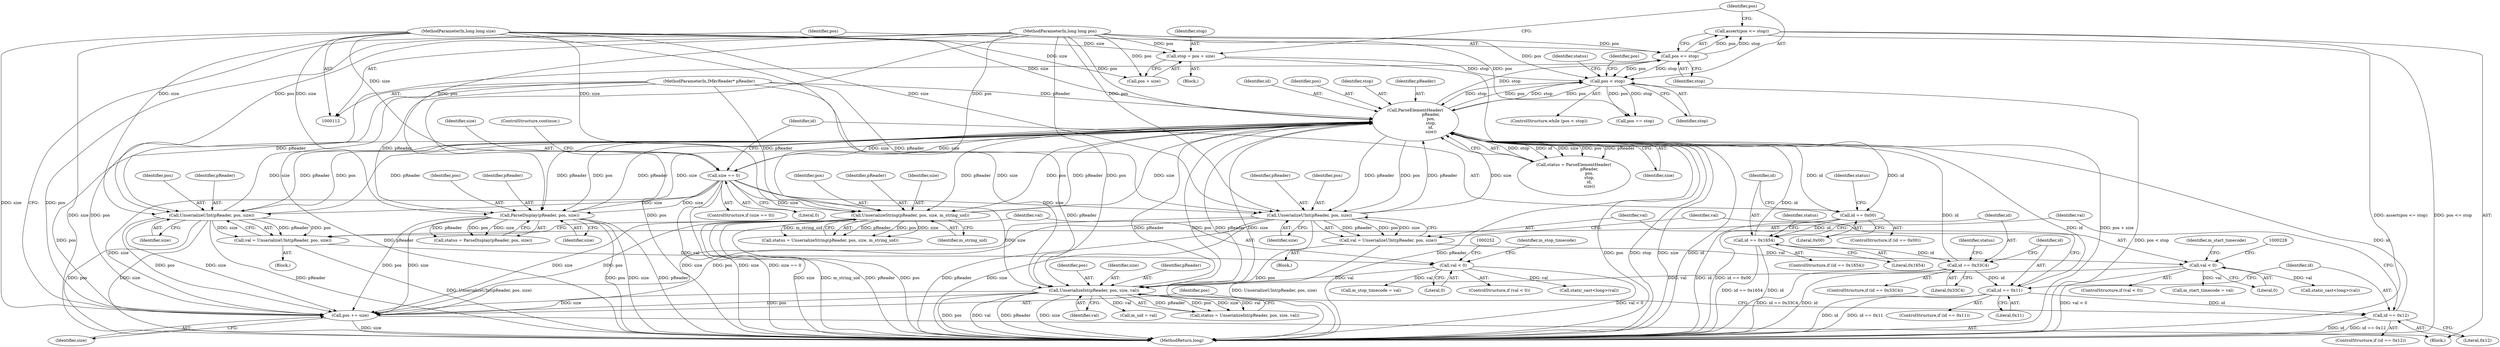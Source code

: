 digraph "1_Android_04839626ed859623901ebd3a5fd483982186b59d_164@API" {
"1000260" [label="(Call,assert(pos <= stop))"];
"1000261" [label="(Call,pos <= stop)"];
"1000257" [label="(Call,pos += size)"];
"1000175" [label="(Call,UnserializeString(pReader, pos, size, m_string_uid))"];
"1000133" [label="(Call,ParseElementHeader(\n                        pReader,\n                        pos,\n                        stop,\n                        id,\n                        size))"];
"1000218" [label="(Call,UnserializeUInt(pReader, pos, size))"];
"1000113" [label="(MethodParameterIn,IMkvReader* pReader)"];
"1000114" [label="(MethodParameterIn,long long pos)"];
"1000146" [label="(Call,size == 0)"];
"1000115" [label="(MethodParameterIn,long long size)"];
"1000195" [label="(Call,UnserializeInt(pReader, pos, size, val))"];
"1000223" [label="(Call,val < 0)"];
"1000216" [label="(Call,val = UnserializeUInt(pReader, pos, size))"];
"1000247" [label="(Call,val < 0)"];
"1000240" [label="(Call,val = UnserializeUInt(pReader, pos, size))"];
"1000242" [label="(Call,UnserializeUInt(pReader, pos, size))"];
"1000157" [label="(Call,ParseDisplay(pReader, pos, size))"];
"1000124" [label="(Call,pos < stop)"];
"1000118" [label="(Call,stop = pos + size)"];
"1000235" [label="(Call,id == 0x12)"];
"1000211" [label="(Call,id == 0x11)"];
"1000188" [label="(Call,id == 0x33C4)"];
"1000169" [label="(Call,id == 0x1654)"];
"1000151" [label="(Call,id == 0x00)"];
"1000148" [label="(Literal,0)"];
"1000195" [label="(Call,UnserializeInt(pReader, pos, size, val))"];
"1000227" [label="(Call,static_cast<long>(val))"];
"1000217" [label="(Identifier,val)"];
"1000155" [label="(Call,status = ParseDisplay(pReader, pos, size))"];
"1000169" [label="(Call,id == 0x1654)"];
"1000218" [label="(Call,UnserializeUInt(pReader, pos, size))"];
"1000152" [label="(Identifier,id)"];
"1000259" [label="(Identifier,size)"];
"1000219" [label="(Identifier,pReader)"];
"1000240" [label="(Call,val = UnserializeUInt(pReader, pos, size))"];
"1000177" [label="(Identifier,pos)"];
"1000131" [label="(Call,status = ParseElementHeader(\n                        pReader,\n                        pos,\n                        stop,\n                        id,\n                        size))"];
"1000248" [label="(Identifier,val)"];
"1000114" [label="(MethodParameterIn,long long pos)"];
"1000124" [label="(Call,pos < stop)"];
"1000147" [label="(Identifier,size)"];
"1000157" [label="(Call,ParseDisplay(pReader, pos, size))"];
"1000251" [label="(Call,static_cast<long>(val))"];
"1000254" [label="(Call,m_stop_timecode = val)"];
"1000190" [label="(Literal,0x33C4)"];
"1000193" [label="(Call,status = UnserializeInt(pReader, pos, size, val))"];
"1000176" [label="(Identifier,pReader)"];
"1000236" [label="(Identifier,id)"];
"1000211" [label="(Call,id == 0x11)"];
"1000113" [label="(MethodParameterIn,IMkvReader* pReader)"];
"1000120" [label="(Call,pos + size)"];
"1000171" [label="(Literal,0x1654)"];
"1000225" [label="(Literal,0)"];
"1000187" [label="(ControlStructure,if (id == 0x33C4))"];
"1000153" [label="(Literal,0x00)"];
"1000150" [label="(ControlStructure,if (id == 0x00))"];
"1000160" [label="(Identifier,size)"];
"1000238" [label="(Block,)"];
"1000222" [label="(ControlStructure,if (val < 0))"];
"1000221" [label="(Identifier,size)"];
"1000199" [label="(Identifier,val)"];
"1000146" [label="(Call,size == 0)"];
"1000255" [label="(Identifier,m_stop_timecode)"];
"1000194" [label="(Identifier,status)"];
"1000188" [label="(Call,id == 0x33C4)"];
"1000197" [label="(Identifier,pos)"];
"1000168" [label="(ControlStructure,if (id == 0x1654))"];
"1000234" [label="(ControlStructure,if (id == 0x12))"];
"1000119" [label="(Identifier,stop)"];
"1000249" [label="(Literal,0)"];
"1000170" [label="(Identifier,id)"];
"1000206" [label="(Call,m_uid = val)"];
"1000237" [label="(Literal,0x12)"];
"1000159" [label="(Identifier,pos)"];
"1000241" [label="(Identifier,val)"];
"1000257" [label="(Call,pos += size)"];
"1000265" [label="(Call,pos == stop)"];
"1000145" [label="(ControlStructure,if (size == 0))"];
"1000235" [label="(Call,id == 0x12)"];
"1000262" [label="(Identifier,pos)"];
"1000244" [label="(Identifier,pos)"];
"1000125" [label="(Identifier,pos)"];
"1000243" [label="(Identifier,pReader)"];
"1000116" [label="(Block,)"];
"1000137" [label="(Identifier,id)"];
"1000173" [label="(Call,status = UnserializeString(pReader, pos, size, m_string_uid))"];
"1000127" [label="(Block,)"];
"1000118" [label="(Call,stop = pos + size)"];
"1000115" [label="(MethodParameterIn,long long size)"];
"1000198" [label="(Identifier,size)"];
"1000231" [label="(Identifier,m_start_timecode)"];
"1000230" [label="(Call,m_start_timecode = val)"];
"1000158" [label="(Identifier,pReader)"];
"1000210" [label="(ControlStructure,if (id == 0x11))"];
"1000126" [label="(Identifier,stop)"];
"1000214" [label="(Block,)"];
"1000135" [label="(Identifier,pos)"];
"1000220" [label="(Identifier,pos)"];
"1000189" [label="(Identifier,id)"];
"1000260" [label="(Call,assert(pos <= stop))"];
"1000246" [label="(ControlStructure,if (val < 0))"];
"1000138" [label="(Identifier,size)"];
"1000245" [label="(Identifier,size)"];
"1000261" [label="(Call,pos <= stop)"];
"1000175" [label="(Call,UnserializeString(pReader, pos, size, m_string_uid))"];
"1000149" [label="(ControlStructure,continue;)"];
"1000196" [label="(Identifier,pReader)"];
"1000216" [label="(Call,val = UnserializeUInt(pReader, pos, size))"];
"1000179" [label="(Identifier,m_string_uid)"];
"1000224" [label="(Identifier,val)"];
"1000174" [label="(Identifier,status)"];
"1000270" [label="(MethodReturn,long)"];
"1000178" [label="(Identifier,size)"];
"1000213" [label="(Literal,0x11)"];
"1000151" [label="(Call,id == 0x00)"];
"1000242" [label="(Call,UnserializeUInt(pReader, pos, size))"];
"1000258" [label="(Identifier,pos)"];
"1000132" [label="(Identifier,status)"];
"1000212" [label="(Identifier,id)"];
"1000156" [label="(Identifier,status)"];
"1000247" [label="(Call,val < 0)"];
"1000266" [label="(Identifier,pos)"];
"1000263" [label="(Identifier,stop)"];
"1000133" [label="(Call,ParseElementHeader(\n                        pReader,\n                        pos,\n                        stop,\n                        id,\n                        size))"];
"1000123" [label="(ControlStructure,while (pos < stop))"];
"1000223" [label="(Call,val < 0)"];
"1000136" [label="(Identifier,stop)"];
"1000134" [label="(Identifier,pReader)"];
"1000260" -> "1000127"  [label="AST: "];
"1000260" -> "1000261"  [label="CFG: "];
"1000261" -> "1000260"  [label="AST: "];
"1000125" -> "1000260"  [label="CFG: "];
"1000260" -> "1000270"  [label="DDG: assert(pos <= stop)"];
"1000260" -> "1000270"  [label="DDG: pos <= stop"];
"1000261" -> "1000260"  [label="DDG: pos"];
"1000261" -> "1000260"  [label="DDG: stop"];
"1000261" -> "1000263"  [label="CFG: "];
"1000262" -> "1000261"  [label="AST: "];
"1000263" -> "1000261"  [label="AST: "];
"1000261" -> "1000124"  [label="DDG: pos"];
"1000261" -> "1000124"  [label="DDG: stop"];
"1000257" -> "1000261"  [label="DDG: pos"];
"1000114" -> "1000261"  [label="DDG: pos"];
"1000133" -> "1000261"  [label="DDG: stop"];
"1000257" -> "1000127"  [label="AST: "];
"1000257" -> "1000259"  [label="CFG: "];
"1000258" -> "1000257"  [label="AST: "];
"1000259" -> "1000257"  [label="AST: "];
"1000262" -> "1000257"  [label="CFG: "];
"1000257" -> "1000270"  [label="DDG: size"];
"1000175" -> "1000257"  [label="DDG: size"];
"1000175" -> "1000257"  [label="DDG: pos"];
"1000218" -> "1000257"  [label="DDG: size"];
"1000218" -> "1000257"  [label="DDG: pos"];
"1000157" -> "1000257"  [label="DDG: size"];
"1000157" -> "1000257"  [label="DDG: pos"];
"1000242" -> "1000257"  [label="DDG: size"];
"1000242" -> "1000257"  [label="DDG: pos"];
"1000146" -> "1000257"  [label="DDG: size"];
"1000195" -> "1000257"  [label="DDG: size"];
"1000195" -> "1000257"  [label="DDG: pos"];
"1000115" -> "1000257"  [label="DDG: size"];
"1000133" -> "1000257"  [label="DDG: pos"];
"1000114" -> "1000257"  [label="DDG: pos"];
"1000175" -> "1000173"  [label="AST: "];
"1000175" -> "1000179"  [label="CFG: "];
"1000176" -> "1000175"  [label="AST: "];
"1000177" -> "1000175"  [label="AST: "];
"1000178" -> "1000175"  [label="AST: "];
"1000179" -> "1000175"  [label="AST: "];
"1000173" -> "1000175"  [label="CFG: "];
"1000175" -> "1000270"  [label="DDG: size"];
"1000175" -> "1000270"  [label="DDG: m_string_uid"];
"1000175" -> "1000270"  [label="DDG: pReader"];
"1000175" -> "1000270"  [label="DDG: pos"];
"1000175" -> "1000133"  [label="DDG: pReader"];
"1000175" -> "1000133"  [label="DDG: size"];
"1000175" -> "1000173"  [label="DDG: pReader"];
"1000175" -> "1000173"  [label="DDG: pos"];
"1000175" -> "1000173"  [label="DDG: size"];
"1000175" -> "1000173"  [label="DDG: m_string_uid"];
"1000133" -> "1000175"  [label="DDG: pReader"];
"1000133" -> "1000175"  [label="DDG: pos"];
"1000113" -> "1000175"  [label="DDG: pReader"];
"1000114" -> "1000175"  [label="DDG: pos"];
"1000146" -> "1000175"  [label="DDG: size"];
"1000115" -> "1000175"  [label="DDG: size"];
"1000133" -> "1000131"  [label="AST: "];
"1000133" -> "1000138"  [label="CFG: "];
"1000134" -> "1000133"  [label="AST: "];
"1000135" -> "1000133"  [label="AST: "];
"1000136" -> "1000133"  [label="AST: "];
"1000137" -> "1000133"  [label="AST: "];
"1000138" -> "1000133"  [label="AST: "];
"1000131" -> "1000133"  [label="CFG: "];
"1000133" -> "1000270"  [label="DDG: pReader"];
"1000133" -> "1000270"  [label="DDG: pos"];
"1000133" -> "1000270"  [label="DDG: stop"];
"1000133" -> "1000270"  [label="DDG: size"];
"1000133" -> "1000270"  [label="DDG: id"];
"1000133" -> "1000124"  [label="DDG: pos"];
"1000133" -> "1000124"  [label="DDG: stop"];
"1000133" -> "1000131"  [label="DDG: stop"];
"1000133" -> "1000131"  [label="DDG: id"];
"1000133" -> "1000131"  [label="DDG: size"];
"1000133" -> "1000131"  [label="DDG: pos"];
"1000133" -> "1000131"  [label="DDG: pReader"];
"1000218" -> "1000133"  [label="DDG: pReader"];
"1000218" -> "1000133"  [label="DDG: size"];
"1000195" -> "1000133"  [label="DDG: pReader"];
"1000195" -> "1000133"  [label="DDG: size"];
"1000242" -> "1000133"  [label="DDG: pReader"];
"1000242" -> "1000133"  [label="DDG: size"];
"1000157" -> "1000133"  [label="DDG: pReader"];
"1000157" -> "1000133"  [label="DDG: size"];
"1000113" -> "1000133"  [label="DDG: pReader"];
"1000124" -> "1000133"  [label="DDG: pos"];
"1000124" -> "1000133"  [label="DDG: stop"];
"1000114" -> "1000133"  [label="DDG: pos"];
"1000235" -> "1000133"  [label="DDG: id"];
"1000188" -> "1000133"  [label="DDG: id"];
"1000151" -> "1000133"  [label="DDG: id"];
"1000211" -> "1000133"  [label="DDG: id"];
"1000169" -> "1000133"  [label="DDG: id"];
"1000146" -> "1000133"  [label="DDG: size"];
"1000115" -> "1000133"  [label="DDG: size"];
"1000133" -> "1000146"  [label="DDG: size"];
"1000133" -> "1000151"  [label="DDG: id"];
"1000133" -> "1000157"  [label="DDG: pReader"];
"1000133" -> "1000157"  [label="DDG: pos"];
"1000133" -> "1000195"  [label="DDG: pReader"];
"1000133" -> "1000195"  [label="DDG: pos"];
"1000133" -> "1000218"  [label="DDG: pReader"];
"1000133" -> "1000218"  [label="DDG: pos"];
"1000133" -> "1000242"  [label="DDG: pReader"];
"1000133" -> "1000242"  [label="DDG: pos"];
"1000218" -> "1000216"  [label="AST: "];
"1000218" -> "1000221"  [label="CFG: "];
"1000219" -> "1000218"  [label="AST: "];
"1000220" -> "1000218"  [label="AST: "];
"1000221" -> "1000218"  [label="AST: "];
"1000216" -> "1000218"  [label="CFG: "];
"1000218" -> "1000270"  [label="DDG: pReader"];
"1000218" -> "1000270"  [label="DDG: size"];
"1000218" -> "1000270"  [label="DDG: pos"];
"1000218" -> "1000216"  [label="DDG: pReader"];
"1000218" -> "1000216"  [label="DDG: pos"];
"1000218" -> "1000216"  [label="DDG: size"];
"1000113" -> "1000218"  [label="DDG: pReader"];
"1000114" -> "1000218"  [label="DDG: pos"];
"1000146" -> "1000218"  [label="DDG: size"];
"1000115" -> "1000218"  [label="DDG: size"];
"1000113" -> "1000112"  [label="AST: "];
"1000113" -> "1000270"  [label="DDG: pReader"];
"1000113" -> "1000157"  [label="DDG: pReader"];
"1000113" -> "1000195"  [label="DDG: pReader"];
"1000113" -> "1000242"  [label="DDG: pReader"];
"1000114" -> "1000112"  [label="AST: "];
"1000114" -> "1000270"  [label="DDG: pos"];
"1000114" -> "1000118"  [label="DDG: pos"];
"1000114" -> "1000120"  [label="DDG: pos"];
"1000114" -> "1000124"  [label="DDG: pos"];
"1000114" -> "1000157"  [label="DDG: pos"];
"1000114" -> "1000195"  [label="DDG: pos"];
"1000114" -> "1000242"  [label="DDG: pos"];
"1000114" -> "1000265"  [label="DDG: pos"];
"1000146" -> "1000145"  [label="AST: "];
"1000146" -> "1000148"  [label="CFG: "];
"1000147" -> "1000146"  [label="AST: "];
"1000148" -> "1000146"  [label="AST: "];
"1000149" -> "1000146"  [label="CFG: "];
"1000152" -> "1000146"  [label="CFG: "];
"1000146" -> "1000270"  [label="DDG: size"];
"1000146" -> "1000270"  [label="DDG: size == 0"];
"1000115" -> "1000146"  [label="DDG: size"];
"1000146" -> "1000157"  [label="DDG: size"];
"1000146" -> "1000195"  [label="DDG: size"];
"1000146" -> "1000242"  [label="DDG: size"];
"1000115" -> "1000112"  [label="AST: "];
"1000115" -> "1000270"  [label="DDG: size"];
"1000115" -> "1000118"  [label="DDG: size"];
"1000115" -> "1000120"  [label="DDG: size"];
"1000115" -> "1000157"  [label="DDG: size"];
"1000115" -> "1000195"  [label="DDG: size"];
"1000115" -> "1000242"  [label="DDG: size"];
"1000195" -> "1000193"  [label="AST: "];
"1000195" -> "1000199"  [label="CFG: "];
"1000196" -> "1000195"  [label="AST: "];
"1000197" -> "1000195"  [label="AST: "];
"1000198" -> "1000195"  [label="AST: "];
"1000199" -> "1000195"  [label="AST: "];
"1000193" -> "1000195"  [label="CFG: "];
"1000195" -> "1000270"  [label="DDG: pos"];
"1000195" -> "1000270"  [label="DDG: val"];
"1000195" -> "1000270"  [label="DDG: pReader"];
"1000195" -> "1000270"  [label="DDG: size"];
"1000195" -> "1000193"  [label="DDG: pReader"];
"1000195" -> "1000193"  [label="DDG: pos"];
"1000195" -> "1000193"  [label="DDG: size"];
"1000195" -> "1000193"  [label="DDG: val"];
"1000223" -> "1000195"  [label="DDG: val"];
"1000247" -> "1000195"  [label="DDG: val"];
"1000195" -> "1000206"  [label="DDG: val"];
"1000223" -> "1000222"  [label="AST: "];
"1000223" -> "1000225"  [label="CFG: "];
"1000224" -> "1000223"  [label="AST: "];
"1000225" -> "1000223"  [label="AST: "];
"1000228" -> "1000223"  [label="CFG: "];
"1000231" -> "1000223"  [label="CFG: "];
"1000223" -> "1000270"  [label="DDG: val < 0"];
"1000216" -> "1000223"  [label="DDG: val"];
"1000223" -> "1000227"  [label="DDG: val"];
"1000223" -> "1000230"  [label="DDG: val"];
"1000216" -> "1000214"  [label="AST: "];
"1000217" -> "1000216"  [label="AST: "];
"1000224" -> "1000216"  [label="CFG: "];
"1000216" -> "1000270"  [label="DDG: UnserializeUInt(pReader, pos, size)"];
"1000247" -> "1000246"  [label="AST: "];
"1000247" -> "1000249"  [label="CFG: "];
"1000248" -> "1000247"  [label="AST: "];
"1000249" -> "1000247"  [label="AST: "];
"1000252" -> "1000247"  [label="CFG: "];
"1000255" -> "1000247"  [label="CFG: "];
"1000247" -> "1000270"  [label="DDG: val < 0"];
"1000240" -> "1000247"  [label="DDG: val"];
"1000247" -> "1000251"  [label="DDG: val"];
"1000247" -> "1000254"  [label="DDG: val"];
"1000240" -> "1000238"  [label="AST: "];
"1000240" -> "1000242"  [label="CFG: "];
"1000241" -> "1000240"  [label="AST: "];
"1000242" -> "1000240"  [label="AST: "];
"1000248" -> "1000240"  [label="CFG: "];
"1000240" -> "1000270"  [label="DDG: UnserializeUInt(pReader, pos, size)"];
"1000242" -> "1000240"  [label="DDG: pReader"];
"1000242" -> "1000240"  [label="DDG: pos"];
"1000242" -> "1000240"  [label="DDG: size"];
"1000242" -> "1000245"  [label="CFG: "];
"1000243" -> "1000242"  [label="AST: "];
"1000244" -> "1000242"  [label="AST: "];
"1000245" -> "1000242"  [label="AST: "];
"1000242" -> "1000270"  [label="DDG: pos"];
"1000242" -> "1000270"  [label="DDG: size"];
"1000242" -> "1000270"  [label="DDG: pReader"];
"1000157" -> "1000155"  [label="AST: "];
"1000157" -> "1000160"  [label="CFG: "];
"1000158" -> "1000157"  [label="AST: "];
"1000159" -> "1000157"  [label="AST: "];
"1000160" -> "1000157"  [label="AST: "];
"1000155" -> "1000157"  [label="CFG: "];
"1000157" -> "1000270"  [label="DDG: pos"];
"1000157" -> "1000270"  [label="DDG: size"];
"1000157" -> "1000270"  [label="DDG: pReader"];
"1000157" -> "1000155"  [label="DDG: pReader"];
"1000157" -> "1000155"  [label="DDG: pos"];
"1000157" -> "1000155"  [label="DDG: size"];
"1000124" -> "1000123"  [label="AST: "];
"1000124" -> "1000126"  [label="CFG: "];
"1000125" -> "1000124"  [label="AST: "];
"1000126" -> "1000124"  [label="AST: "];
"1000132" -> "1000124"  [label="CFG: "];
"1000266" -> "1000124"  [label="CFG: "];
"1000124" -> "1000270"  [label="DDG: pos < stop"];
"1000118" -> "1000124"  [label="DDG: stop"];
"1000124" -> "1000265"  [label="DDG: pos"];
"1000124" -> "1000265"  [label="DDG: stop"];
"1000118" -> "1000116"  [label="AST: "];
"1000118" -> "1000120"  [label="CFG: "];
"1000119" -> "1000118"  [label="AST: "];
"1000120" -> "1000118"  [label="AST: "];
"1000125" -> "1000118"  [label="CFG: "];
"1000118" -> "1000270"  [label="DDG: pos + size"];
"1000235" -> "1000234"  [label="AST: "];
"1000235" -> "1000237"  [label="CFG: "];
"1000236" -> "1000235"  [label="AST: "];
"1000237" -> "1000235"  [label="AST: "];
"1000241" -> "1000235"  [label="CFG: "];
"1000258" -> "1000235"  [label="CFG: "];
"1000235" -> "1000270"  [label="DDG: id"];
"1000235" -> "1000270"  [label="DDG: id == 0x12"];
"1000211" -> "1000235"  [label="DDG: id"];
"1000211" -> "1000210"  [label="AST: "];
"1000211" -> "1000213"  [label="CFG: "];
"1000212" -> "1000211"  [label="AST: "];
"1000213" -> "1000211"  [label="AST: "];
"1000217" -> "1000211"  [label="CFG: "];
"1000236" -> "1000211"  [label="CFG: "];
"1000211" -> "1000270"  [label="DDG: id"];
"1000211" -> "1000270"  [label="DDG: id == 0x11"];
"1000188" -> "1000211"  [label="DDG: id"];
"1000188" -> "1000187"  [label="AST: "];
"1000188" -> "1000190"  [label="CFG: "];
"1000189" -> "1000188"  [label="AST: "];
"1000190" -> "1000188"  [label="AST: "];
"1000194" -> "1000188"  [label="CFG: "];
"1000212" -> "1000188"  [label="CFG: "];
"1000188" -> "1000270"  [label="DDG: id == 0x33C4"];
"1000188" -> "1000270"  [label="DDG: id"];
"1000169" -> "1000188"  [label="DDG: id"];
"1000169" -> "1000168"  [label="AST: "];
"1000169" -> "1000171"  [label="CFG: "];
"1000170" -> "1000169"  [label="AST: "];
"1000171" -> "1000169"  [label="AST: "];
"1000174" -> "1000169"  [label="CFG: "];
"1000189" -> "1000169"  [label="CFG: "];
"1000169" -> "1000270"  [label="DDG: id == 0x1654"];
"1000169" -> "1000270"  [label="DDG: id"];
"1000151" -> "1000169"  [label="DDG: id"];
"1000151" -> "1000150"  [label="AST: "];
"1000151" -> "1000153"  [label="CFG: "];
"1000152" -> "1000151"  [label="AST: "];
"1000153" -> "1000151"  [label="AST: "];
"1000156" -> "1000151"  [label="CFG: "];
"1000170" -> "1000151"  [label="CFG: "];
"1000151" -> "1000270"  [label="DDG: id == 0x00"];
"1000151" -> "1000270"  [label="DDG: id"];
}
